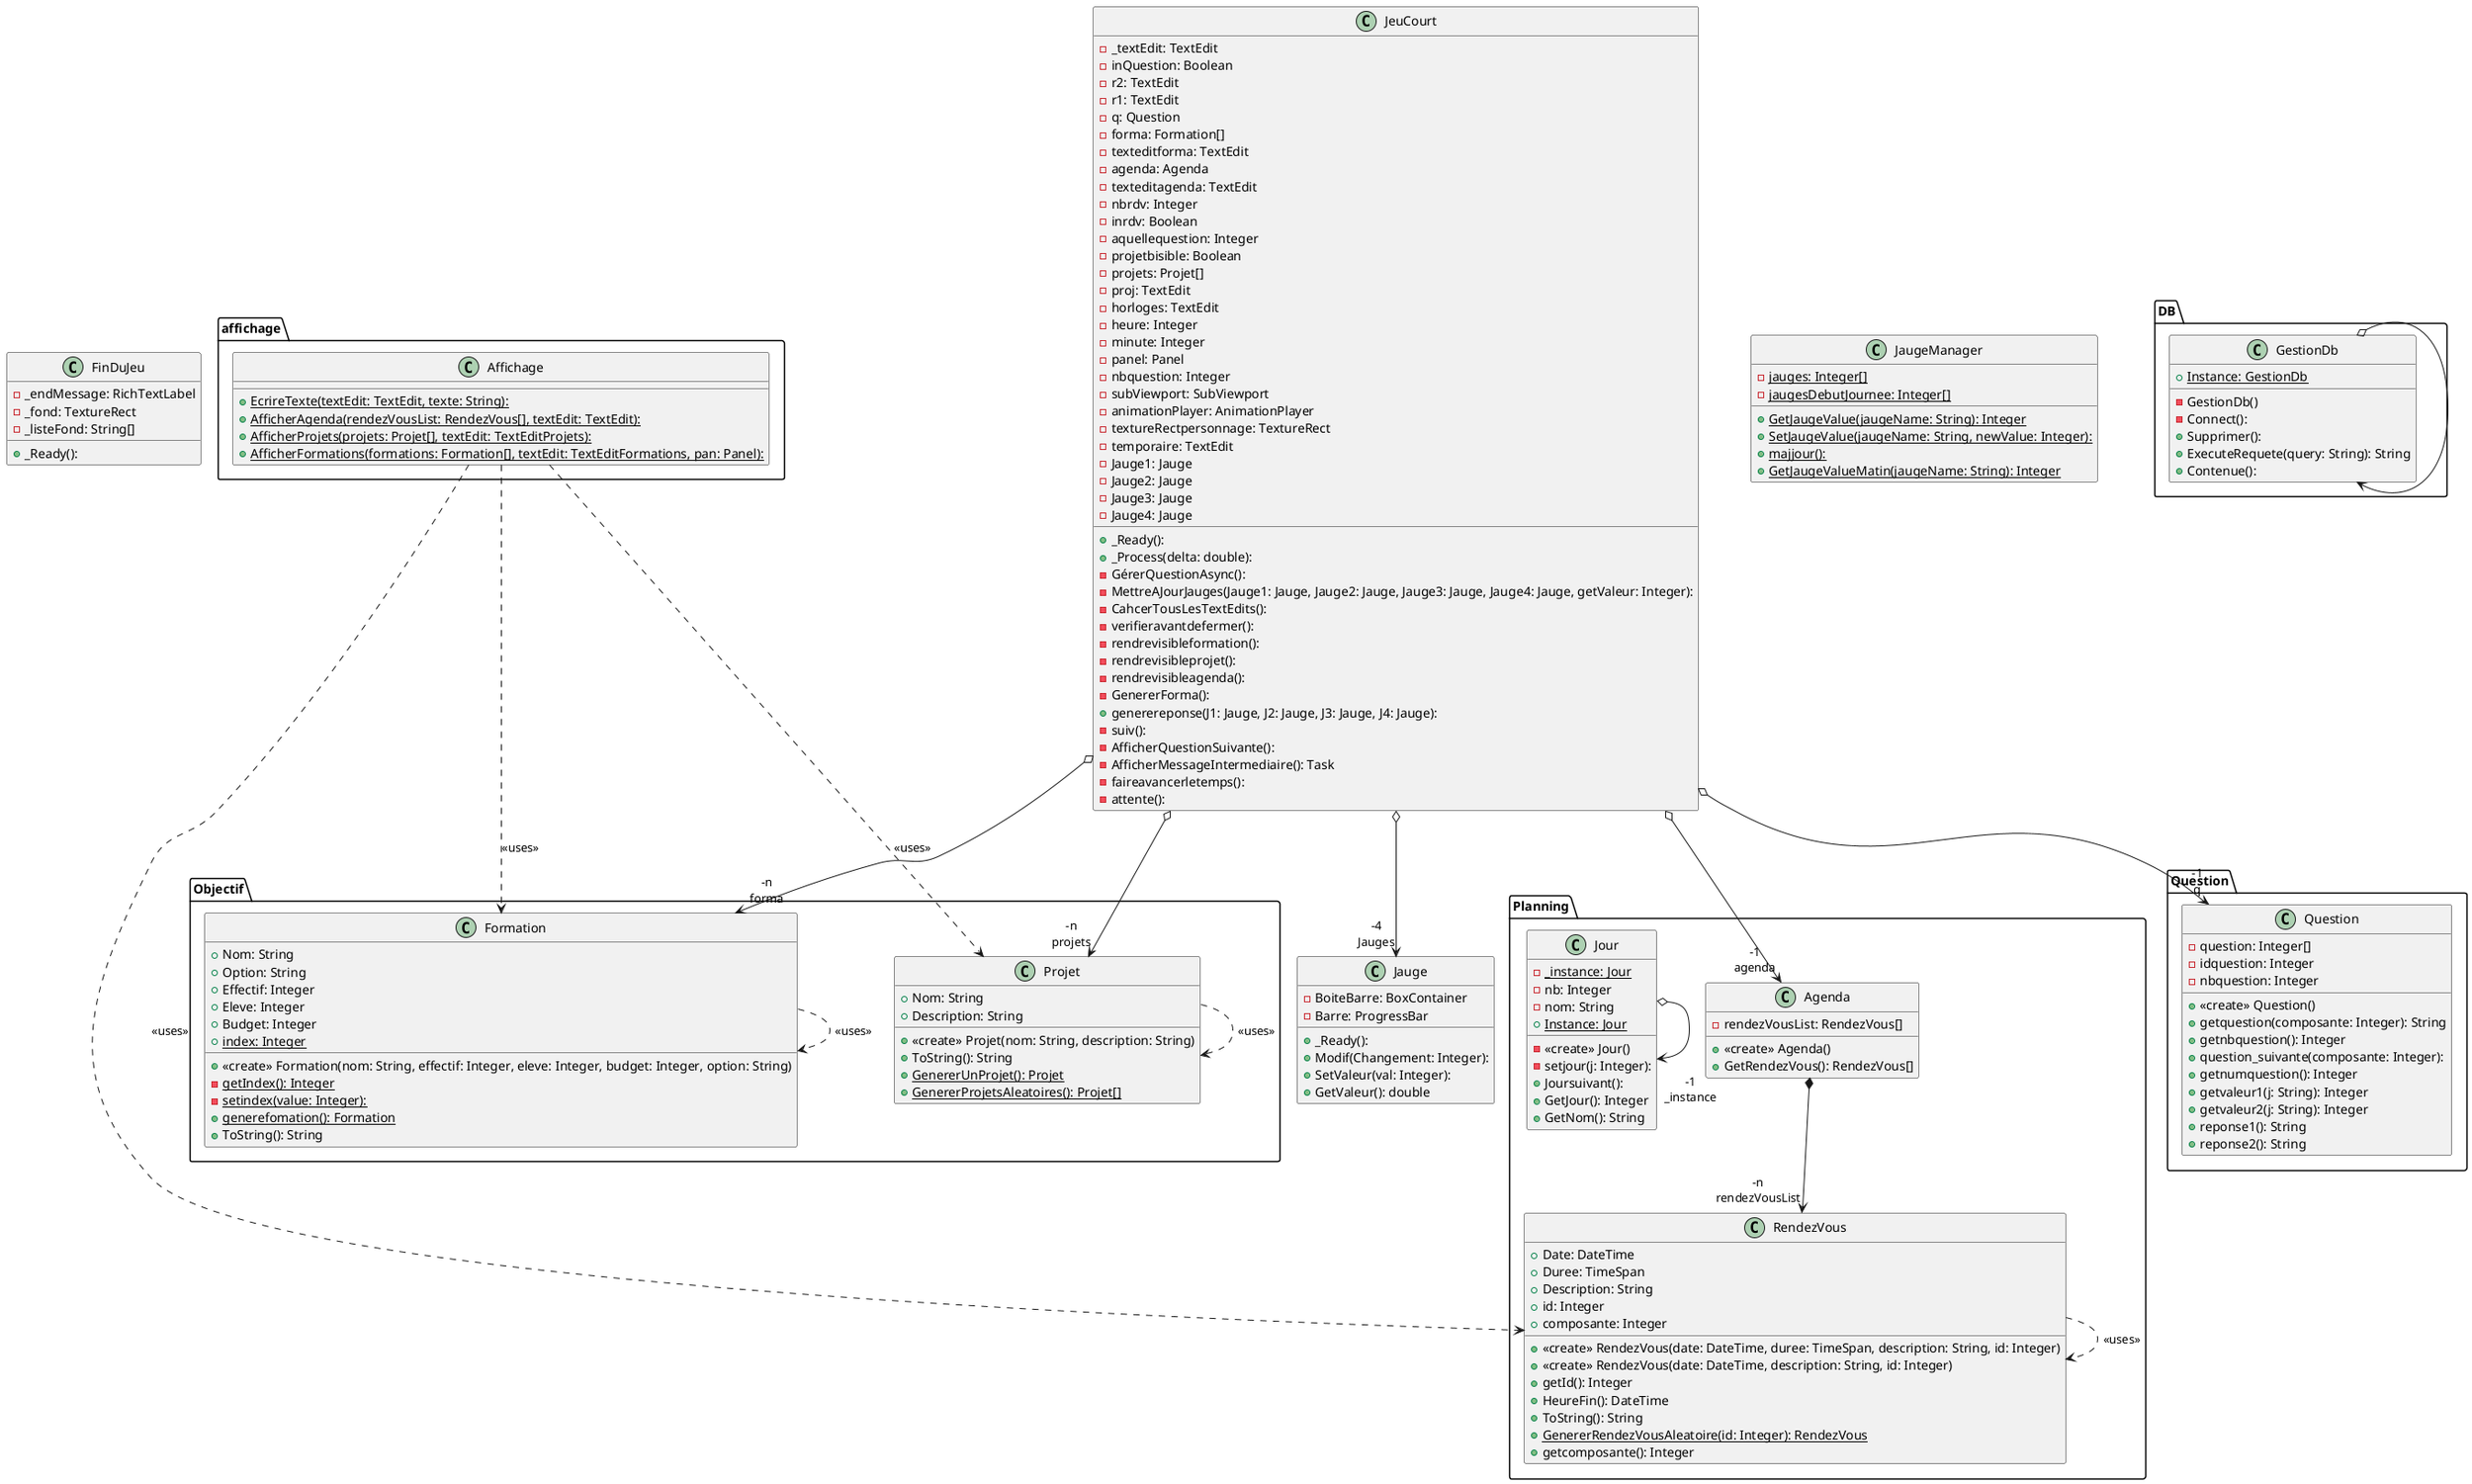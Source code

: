 @startuml jeuCourt
package affichage {
    class Affichage {
        + {static} EcrireTexte(textEdit: TextEdit, texte: String):
        + {static} AfficherAgenda(rendezVousList: RendezVous[], textEdit: TextEdit):
        + {static} AfficherProjets(projets: Projet[], textEdit: TextEditProjets):
        + {static} AfficherFormations(formations: Formation[], textEdit: TextEditFormations, pan: Panel):

    }
}
package DB {
    class GestionDb {
        - GestionDb()
        + {static} Instance: GestionDb
        - Connect():
        + Supprimer():
        + ExecuteRequete(query: String): String
        + Contenue():
    }
}
package Objectif {
    class Formation {
        + Nom: String
        + Option: String
        + Effectif: Integer
        + Eleve: Integer
        + Budget: Integer
        + {static} index: Integer
        + <<create>> Formation(nom: String, effectif: Integer, eleve: Integer, budget: Integer, option: String)
        - {static} getIndex(): Integer
        - {static} setindex(value: Integer):
        + {static} generefomation(): Formation
        + ToString(): String
    }
    class Projet {
        + Nom: String
        + Description: String
        + <<create>> Projet(nom: String, description: String)
        + ToString(): String
        + {static} GenererUnProjet(): Projet
        + {static} GenererProjetsAleatoires(): Projet[]
    }
}
package Planning {
    class Agenda {
        - rendezVousList: RendezVous[]
        + <<create>> Agenda()
        + GetRendezVous(): RendezVous[]
    }
    class Jour {
        - {static} _instance: Jour
        - nb: Integer
        - nom: String
        - <<create>> Jour()
        + {static} Instance: Jour
        - setjour(j: Integer):
        + Joursuivant():
        + GetJour(): Integer
        + GetNom(): String
    }
    class RendezVous {
        + Date: DateTime
        + Duree: TimeSpan
        + Description: String
        + id: Integer
        + composante: Integer
        + <<create>> RendezVous(date: DateTime, duree: TimeSpan, description: String, id: Integer)
        + <<create>> RendezVous(date: DateTime, description: String, id: Integer)
        + getId(): Integer
        + HeureFin(): DateTime
        + ToString(): String
        + {static} GenererRendezVousAleatoire(id: Integer): RendezVous
        + getcomposante(): Integer
    }
}
package Question {
    class Question {
        - question: Integer[]
        - idquestion: Integer
        - nbquestion: Integer
        + <<create>> Question()
        + getquestion(composante: Integer): String
        + getnbquestion(): Integer
        + question_suivante(composante: Integer):
        + getnumquestion(): Integer
        + getvaleur1(j: String): Integer
        + getvaleur2(j: String): Integer
        + reponse1(): String
        + reponse2(): String
    }
}
class FinDuJeu {
    - _endMessage: RichTextLabel
    - _fond: TextureRect
    - _listeFond: String[]
    + _Ready():
}
class Jauge {
    - BoiteBarre: BoxContainer
    - Barre: ProgressBar
    + _Ready():
    + Modif(Changement: Integer):
    + SetValeur(val: Integer):
    + GetValeur(): double
}
class JaugeManager {
    - {static} jauges: Integer[]
    - {static} jaugesDebutJournee: Integer[]
    + {static} GetJaugeValue(jaugeName: String): Integer
    + {static} SetJaugeValue(jaugeName: String, newValue: Integer):
    + {static} majjour():
    + {static} GetJaugeValueMatin(jaugeName: String): Integer
}
class JeuCourt {
    - _textEdit: TextEdit
    - inQuestion: Boolean
    - r2: TextEdit
    - r1: TextEdit
    - q: Question
    - forma: Formation[]
    - texteditforma: TextEdit
    - agenda: Agenda
    - texteditagenda: TextEdit
    - nbrdv: Integer
    - inrdv: Boolean
    - aquellequestion: Integer
    - projetbisible: Boolean
    - projets: Projet[]
    - proj: TextEdit
    - horloges: TextEdit
    - heure: Integer
    - minute: Integer
    - panel: Panel
    - nbquestion: Integer
    - subViewport: SubViewport
    - animationPlayer: AnimationPlayer
    - textureRectpersonnage: TextureRect
    - temporaire: TextEdit
    - Jauge1: Jauge
    - Jauge2: Jauge
    - Jauge3: Jauge
    - Jauge4: Jauge
    + _Ready():
    + _Process(delta: double):
    - GérerQuestionAsync():
    - MettreAJourJauges(Jauge1: Jauge, Jauge2: Jauge, Jauge3: Jauge, Jauge4: Jauge, getValeur: Integer):
    - CahcerTousLesTextEdits():
    - verifieravantdefermer():
    - rendrevisibleformation():
    - rendrevisibleprojet():
    - rendrevisibleagenda():
    - GenererForma():
    + generereponse(J1: Jauge, J2: Jauge, J3: Jauge, J4: Jauge):
    - suiv():
    - AfficherQuestionSuivante():
    - AfficherMessageIntermediaire(): Task
    - faireavancerletemps():
    - attente():
}

Affichage ..> RendezVous: <<uses>>
Affichage ..> Projet: <<uses>>
Affichage ..> Formation: <<uses>>

GestionDb o--> GestionDb

Formation ..> Formation: <<uses>>
Projet ..> Projet: <<uses>>

Agenda *-->"-n\nrendezVousList"RendezVous

Jour o-->"-1\n_instance"Jour

RendezVous ..> RendezVous: <<uses>>

JeuCourt o-->"-1\nq" Question.Question
JeuCourt o-->"-n\nforma" Formation
JeuCourt o-->"-1\nagenda" Agenda
JeuCourt o-->"-n\nprojets" Projet
JeuCourt o-->"-4\nJauges" Jauge

@enduml